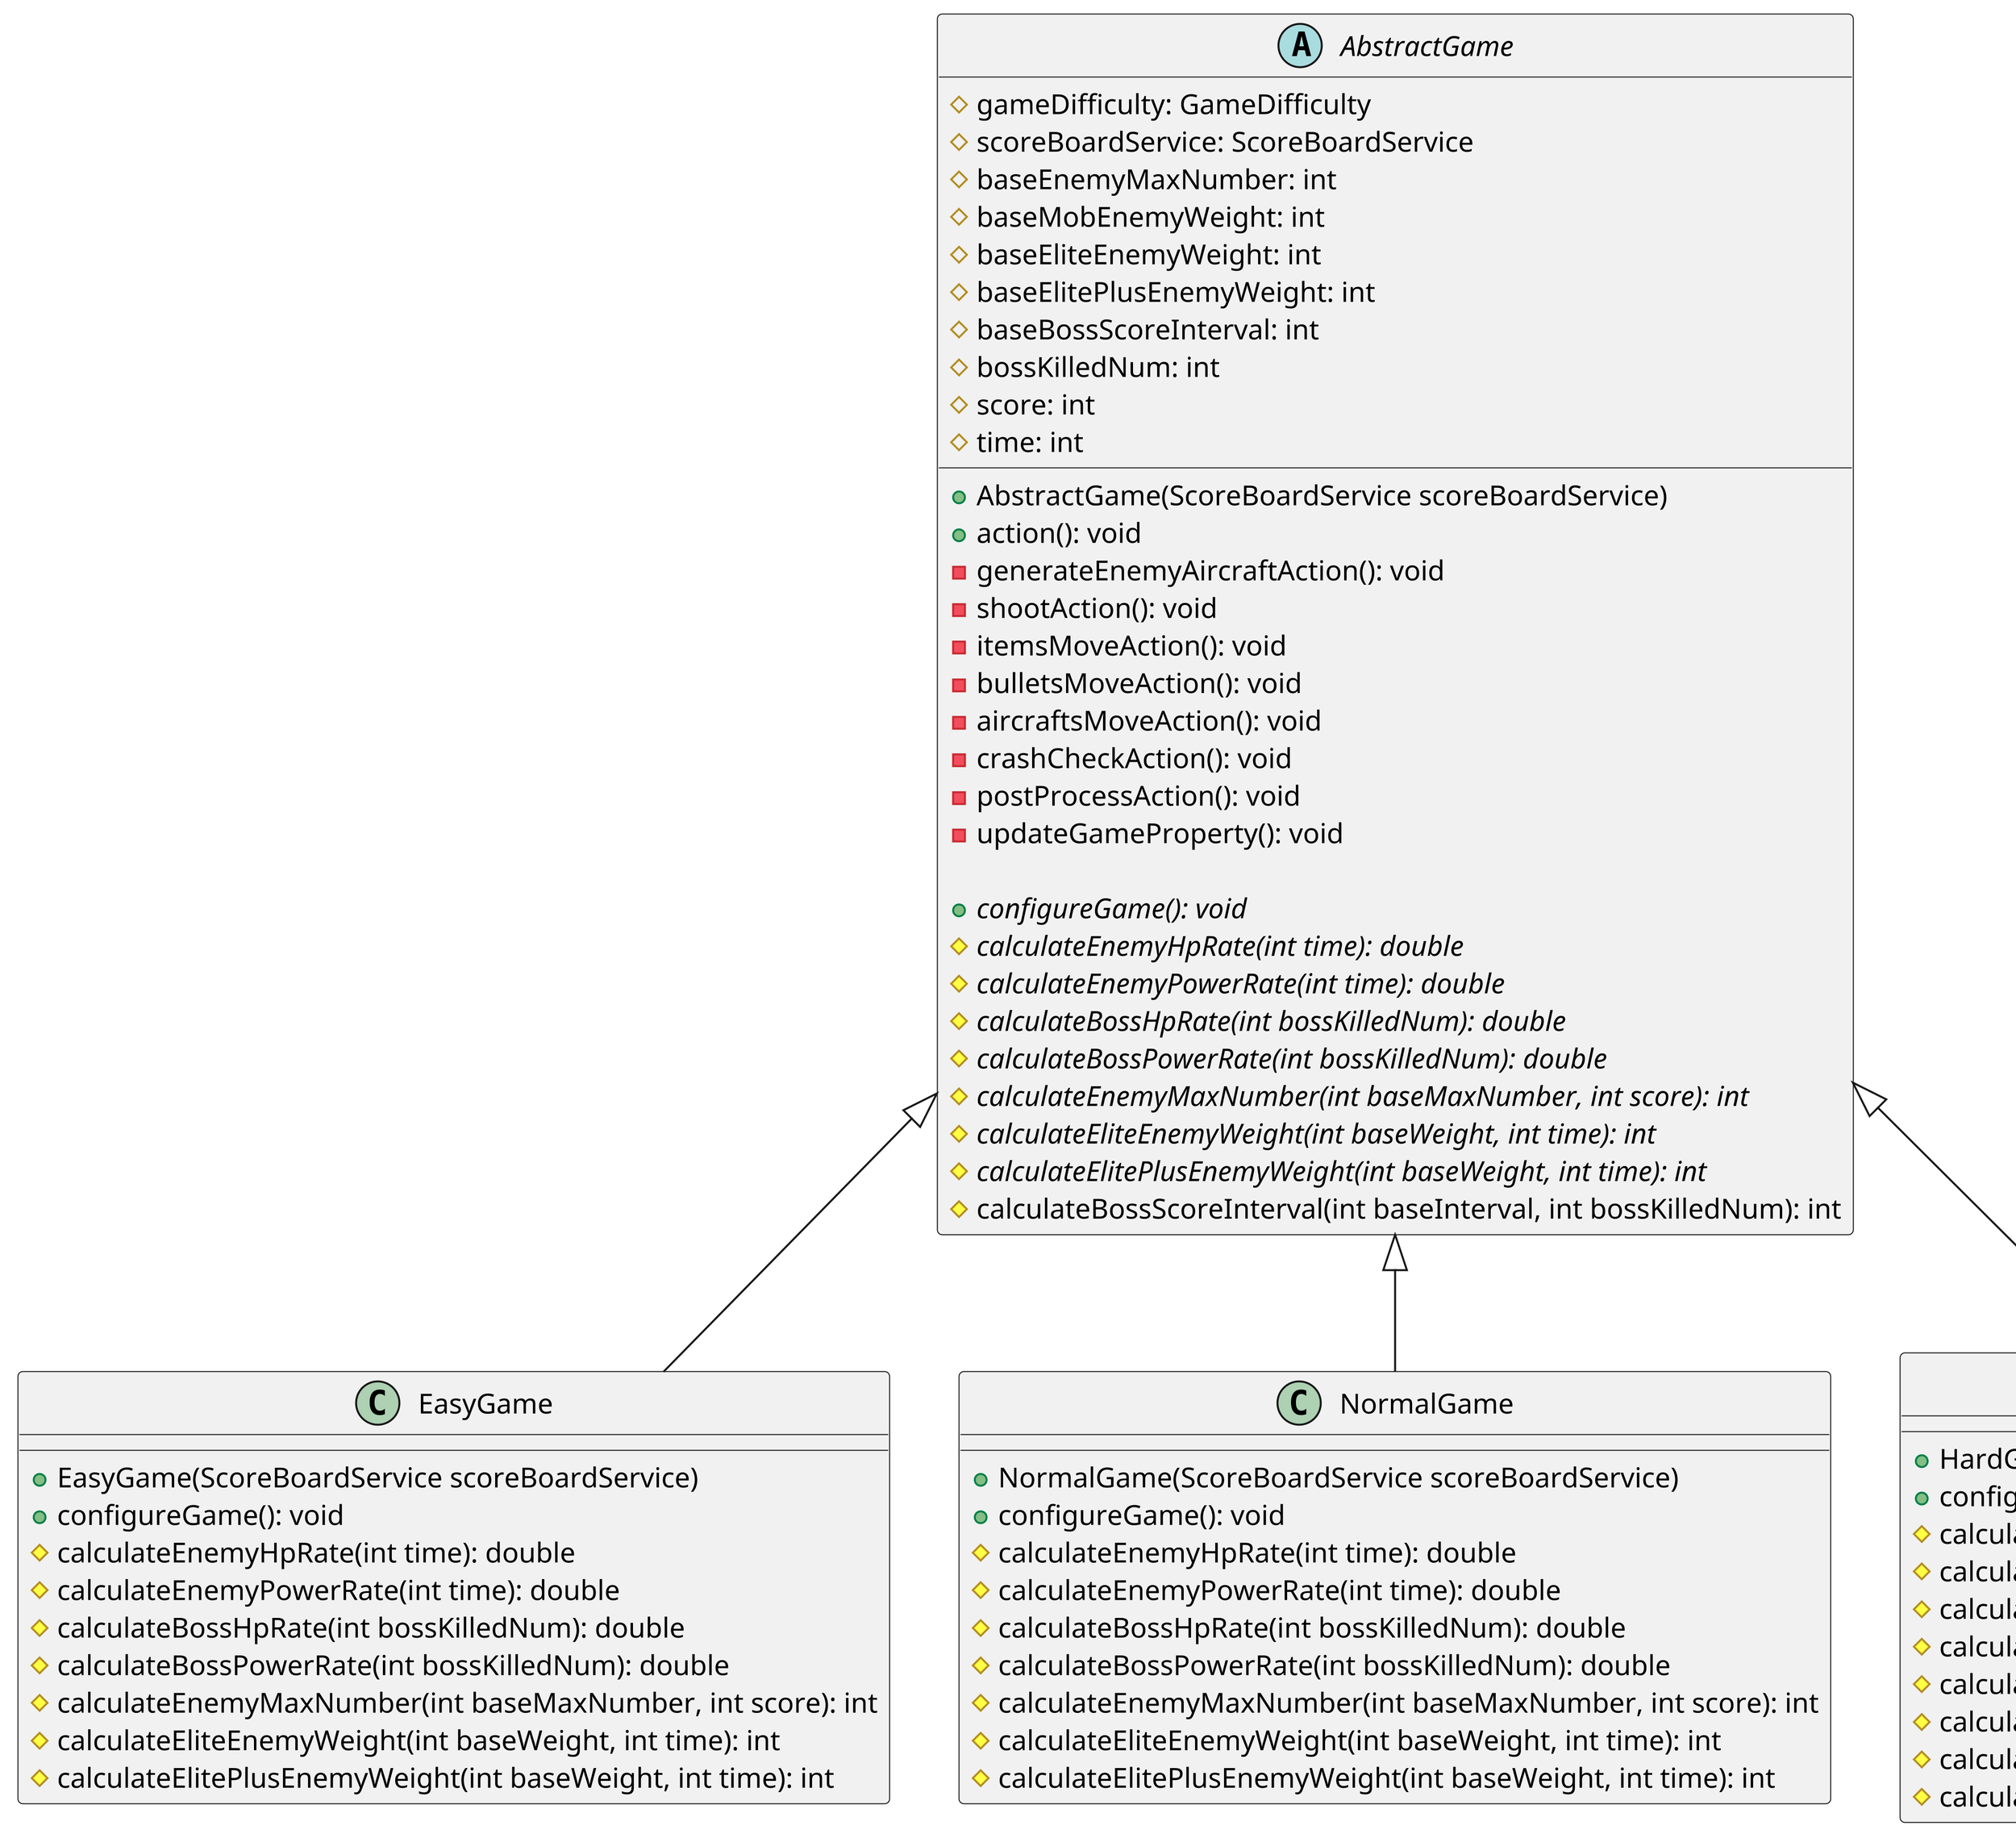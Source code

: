 @startuml
'https://plantuml.com/class-diagram

scale 4

!pragma sveglimit 65536

abstract class AbstractGame
{
    # gameDifficulty: GameDifficulty
    # scoreBoardService: ScoreBoardService
    # baseEnemyMaxNumber: int
    # baseMobEnemyWeight: int
    # baseEliteEnemyWeight: int
    # baseElitePlusEnemyWeight: int
    # baseBossScoreInterval: int
    # bossKilledNum: int
    # score: int
    # time: int
    
    + AbstractGame(ScoreBoardService scoreBoardService)
    + action(): void
    - generateEnemyAircraftAction(): void
    - shootAction(): void
    - itemsMoveAction(): void
    - bulletsMoveAction(): void
    - aircraftsMoveAction(): void
    - crashCheckAction(): void
    - postProcessAction(): void
    - updateGameProperty(): void
    
    + {abstract} configureGame(): void
    # {abstract} calculateEnemyHpRate(int time): double
    # {abstract} calculateEnemyPowerRate(int time): double
    # {abstract} calculateBossHpRate(int bossKilledNum): double
    # {abstract} calculateBossPowerRate(int bossKilledNum): double
    # {abstract} calculateEnemyMaxNumber(int baseMaxNumber, int score): int
    # {abstract} calculateEliteEnemyWeight(int baseWeight, int time): int
    # {abstract} calculateElitePlusEnemyWeight(int baseWeight, int time): int
    # calculateBossScoreInterval(int baseInterval, int bossKilledNum): int
}

class EasyGame
{
    + EasyGame(ScoreBoardService scoreBoardService)
    + configureGame(): void
    # calculateEnemyHpRate(int time): double
    # calculateEnemyPowerRate(int time): double
    # calculateBossHpRate(int bossKilledNum): double
    # calculateBossPowerRate(int bossKilledNum): double
    # calculateEnemyMaxNumber(int baseMaxNumber, int score): int
    # calculateEliteEnemyWeight(int baseWeight, int time): int
    # calculateElitePlusEnemyWeight(int baseWeight, int time): int
}

class NormalGame
{
    + NormalGame(ScoreBoardService scoreBoardService)
    + configureGame(): void
    # calculateEnemyHpRate(int time): double
    # calculateEnemyPowerRate(int time): double
    # calculateBossHpRate(int bossKilledNum): double
    # calculateBossPowerRate(int bossKilledNum): double
    # calculateEnemyMaxNumber(int baseMaxNumber, int score): int
    # calculateEliteEnemyWeight(int baseWeight, int time): int
    # calculateElitePlusEnemyWeight(int baseWeight, int time): int
}

class HardGame
{
    + HardGame(ScoreBoardService scoreBoardService)
    + configureGame(): void
    # calculateEnemyHpRate(int time): double
    # calculateEnemyPowerRate(int time): double
    # calculateBossHpRate(int bossKilledNum): double
    # calculateBossPowerRate(int bossKilledNum): double
    # calculateEnemyMaxNumber(int baseMaxNumber, int score): int
    # calculateEliteEnemyWeight(int baseWeight, int time): int
    # calculateElitePlusEnemyWeight(int baseWeight, int time): int
    # calculateBossScoreInterval(int baseInterval, int bossKilledNum): int
}

AbstractGame <|-- EasyGame
AbstractGame <|-- NormalGame
AbstractGame <|-- HardGame

@enduml